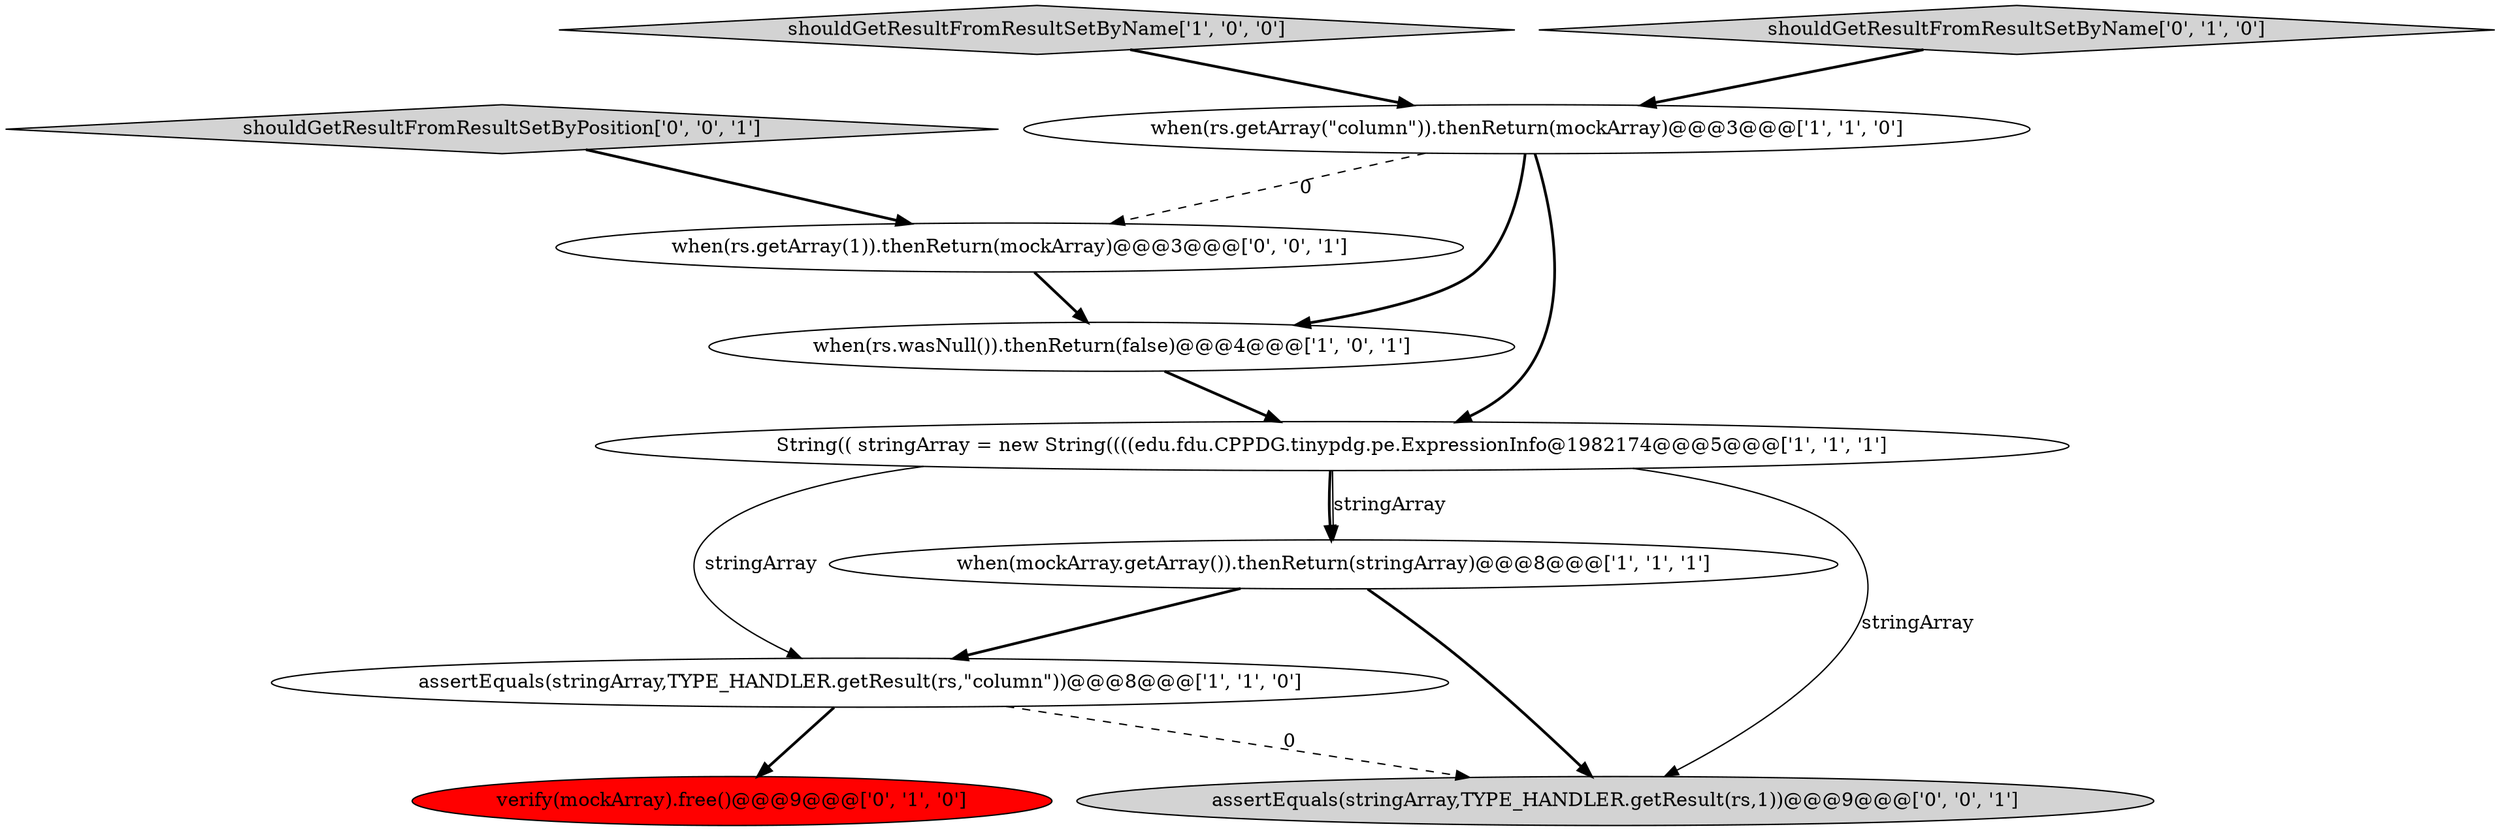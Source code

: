 digraph {
5 [style = filled, label = "assertEquals(stringArray,TYPE_HANDLER.getResult(rs,\"column\"))@@@8@@@['1', '1', '0']", fillcolor = white, shape = ellipse image = "AAA0AAABBB1BBB"];
9 [style = filled, label = "shouldGetResultFromResultSetByPosition['0', '0', '1']", fillcolor = lightgray, shape = diamond image = "AAA0AAABBB3BBB"];
2 [style = filled, label = "shouldGetResultFromResultSetByName['1', '0', '0']", fillcolor = lightgray, shape = diamond image = "AAA0AAABBB1BBB"];
10 [style = filled, label = "assertEquals(stringArray,TYPE_HANDLER.getResult(rs,1))@@@9@@@['0', '0', '1']", fillcolor = lightgray, shape = ellipse image = "AAA0AAABBB3BBB"];
1 [style = filled, label = "when(rs.wasNull()).thenReturn(false)@@@4@@@['1', '0', '1']", fillcolor = white, shape = ellipse image = "AAA0AAABBB1BBB"];
6 [style = filled, label = "shouldGetResultFromResultSetByName['0', '1', '0']", fillcolor = lightgray, shape = diamond image = "AAA0AAABBB2BBB"];
8 [style = filled, label = "when(rs.getArray(1)).thenReturn(mockArray)@@@3@@@['0', '0', '1']", fillcolor = white, shape = ellipse image = "AAA0AAABBB3BBB"];
3 [style = filled, label = "String(( stringArray = new String((((edu.fdu.CPPDG.tinypdg.pe.ExpressionInfo@1982174@@@5@@@['1', '1', '1']", fillcolor = white, shape = ellipse image = "AAA0AAABBB1BBB"];
4 [style = filled, label = "when(mockArray.getArray()).thenReturn(stringArray)@@@8@@@['1', '1', '1']", fillcolor = white, shape = ellipse image = "AAA0AAABBB1BBB"];
0 [style = filled, label = "when(rs.getArray(\"column\")).thenReturn(mockArray)@@@3@@@['1', '1', '0']", fillcolor = white, shape = ellipse image = "AAA0AAABBB1BBB"];
7 [style = filled, label = "verify(mockArray).free()@@@9@@@['0', '1', '0']", fillcolor = red, shape = ellipse image = "AAA1AAABBB2BBB"];
1->3 [style = bold, label=""];
0->3 [style = bold, label=""];
8->1 [style = bold, label=""];
5->7 [style = bold, label=""];
4->10 [style = bold, label=""];
0->8 [style = dashed, label="0"];
2->0 [style = bold, label=""];
6->0 [style = bold, label=""];
3->5 [style = solid, label="stringArray"];
5->10 [style = dashed, label="0"];
9->8 [style = bold, label=""];
3->4 [style = solid, label="stringArray"];
4->5 [style = bold, label=""];
3->4 [style = bold, label=""];
0->1 [style = bold, label=""];
3->10 [style = solid, label="stringArray"];
}
